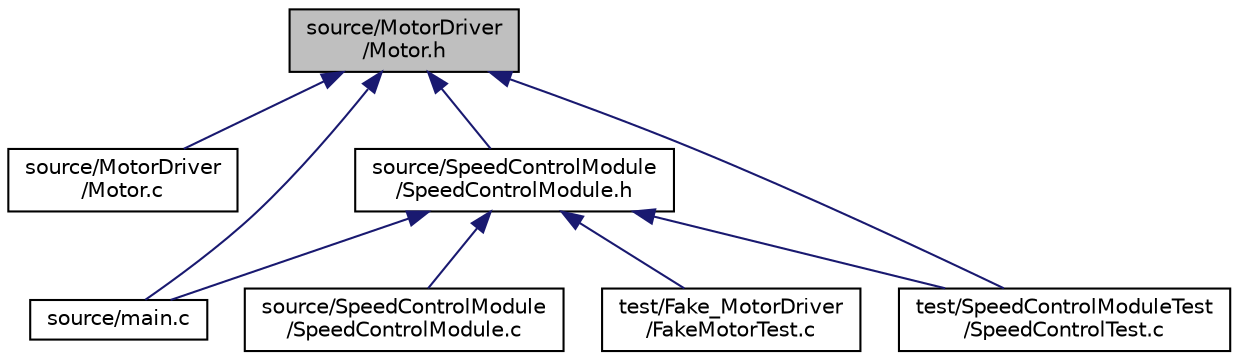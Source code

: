 digraph "source/MotorDriver/Motor.h"
{
 // LATEX_PDF_SIZE
  edge [fontname="Helvetica",fontsize="10",labelfontname="Helvetica",labelfontsize="10"];
  node [fontname="Helvetica",fontsize="10",shape=record];
  Node1 [label="source/MotorDriver\l/Motor.h",height=0.2,width=0.4,color="black", fillcolor="grey75", style="filled", fontcolor="black",tooltip=" "];
  Node1 -> Node2 [dir="back",color="midnightblue",fontsize="10",style="solid"];
  Node2 [label="source/MotorDriver\l/Motor.c",height=0.2,width=0.4,color="black", fillcolor="white", style="filled",URL="$Motor_8c.html",tooltip=" "];
  Node1 -> Node3 [dir="back",color="midnightblue",fontsize="10",style="solid"];
  Node3 [label="source/main.c",height=0.2,width=0.4,color="black", fillcolor="white", style="filled",URL="$main_8c.html",tooltip=" "];
  Node1 -> Node4 [dir="back",color="midnightblue",fontsize="10",style="solid"];
  Node4 [label="source/SpeedControlModule\l/SpeedControlModule.h",height=0.2,width=0.4,color="black", fillcolor="white", style="filled",URL="$SpeedControlModule_8h.html",tooltip=" "];
  Node4 -> Node3 [dir="back",color="midnightblue",fontsize="10",style="solid"];
  Node4 -> Node5 [dir="back",color="midnightblue",fontsize="10",style="solid"];
  Node5 [label="source/SpeedControlModule\l/SpeedControlModule.c",height=0.2,width=0.4,color="black", fillcolor="white", style="filled",URL="$SpeedControlModule_8c.html",tooltip="File containing the implementaion of Speed Control module."];
  Node4 -> Node6 [dir="back",color="midnightblue",fontsize="10",style="solid"];
  Node6 [label="test/SpeedControlModuleTest\l/SpeedControlTest.c",height=0.2,width=0.4,color="black", fillcolor="white", style="filled",URL="$SpeedControlTest_8c.html",tooltip=" "];
  Node4 -> Node7 [dir="back",color="midnightblue",fontsize="10",style="solid"];
  Node7 [label="test/Fake_MotorDriver\l/FakeMotorTest.c",height=0.2,width=0.4,color="black", fillcolor="white", style="filled",URL="$FakeMotorTest_8c.html",tooltip=" "];
  Node1 -> Node6 [dir="back",color="midnightblue",fontsize="10",style="solid"];
}
